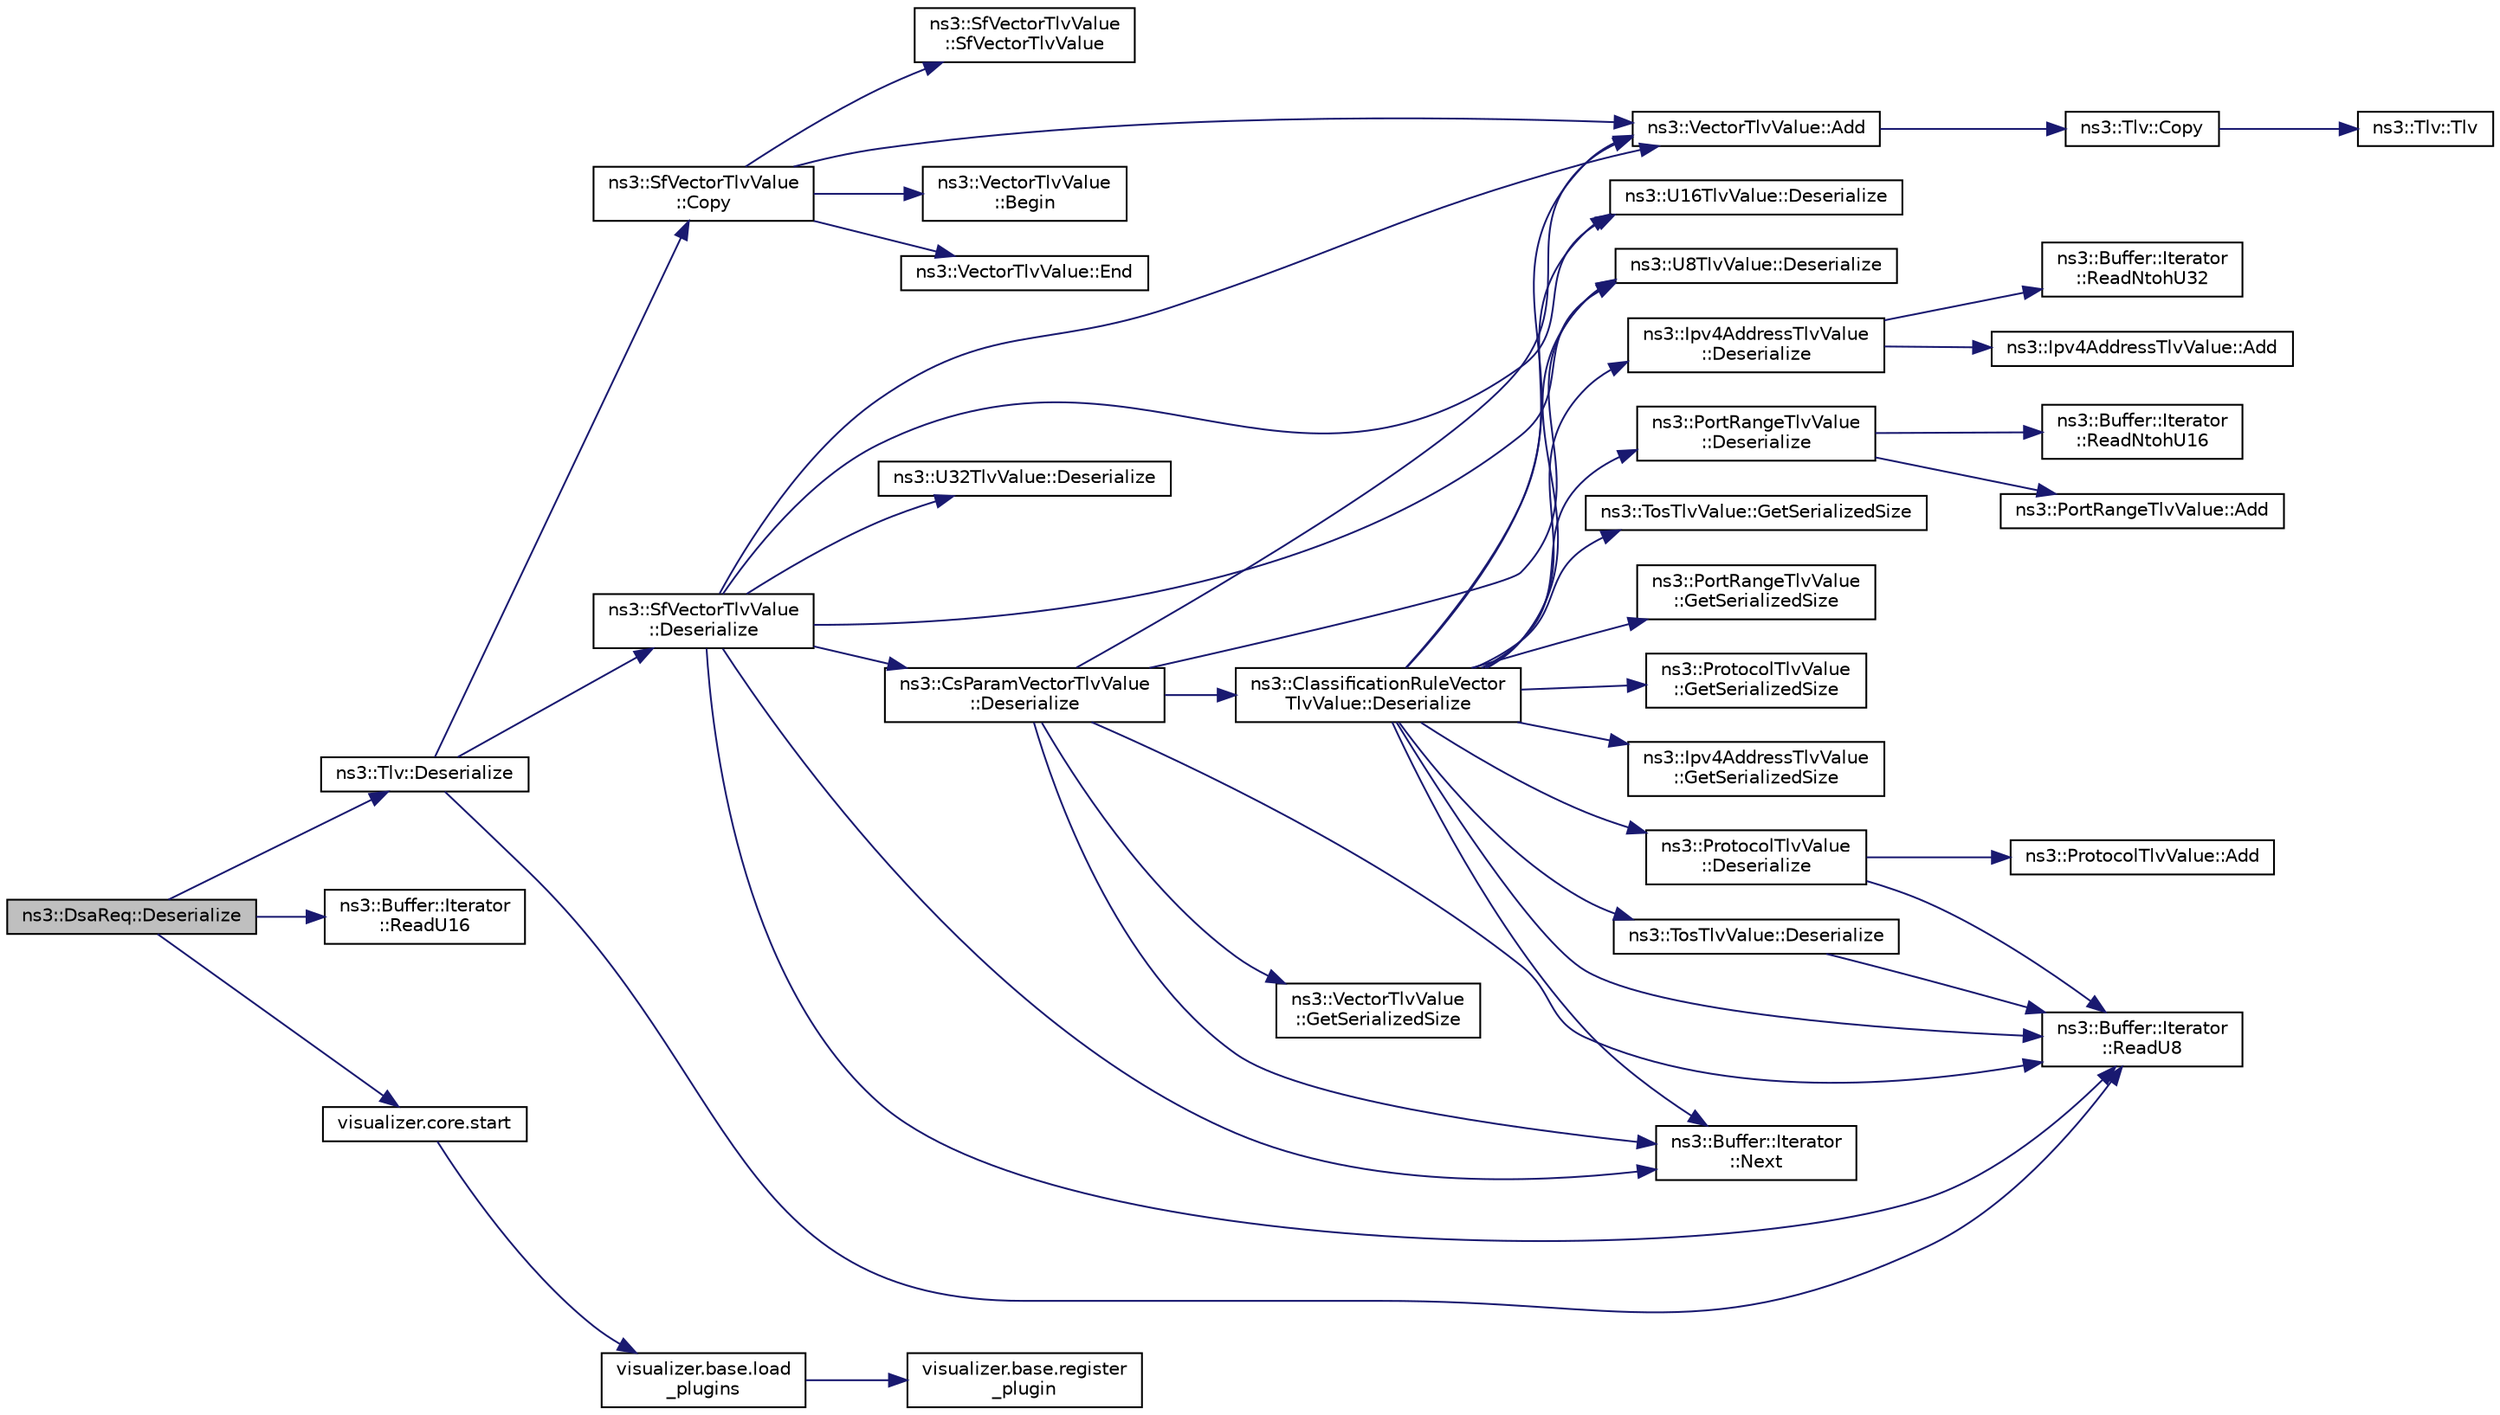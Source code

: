 digraph "ns3::DsaReq::Deserialize"
{
 // LATEX_PDF_SIZE
  edge [fontname="Helvetica",fontsize="10",labelfontname="Helvetica",labelfontsize="10"];
  node [fontname="Helvetica",fontsize="10",shape=record];
  rankdir="LR";
  Node1 [label="ns3::DsaReq::Deserialize",height=0.2,width=0.4,color="black", fillcolor="grey75", style="filled", fontcolor="black",tooltip=" "];
  Node1 -> Node2 [color="midnightblue",fontsize="10",style="solid",fontname="Helvetica"];
  Node2 [label="ns3::Tlv::Deserialize",height=0.2,width=0.4,color="black", fillcolor="white", style="filled",URL="$classns3_1_1_tlv.html#ab7f78a79bda165414feb774daf217fc2",tooltip=" "];
  Node2 -> Node3 [color="midnightblue",fontsize="10",style="solid",fontname="Helvetica"];
  Node3 [label="ns3::SfVectorTlvValue\l::Copy",height=0.2,width=0.4,color="black", fillcolor="white", style="filled",URL="$classns3_1_1_sf_vector_tlv_value.html#aa6740710018019c579df48494c5fa79d",tooltip="Copy."];
  Node3 -> Node4 [color="midnightblue",fontsize="10",style="solid",fontname="Helvetica"];
  Node4 [label="ns3::SfVectorTlvValue\l::SfVectorTlvValue",height=0.2,width=0.4,color="black", fillcolor="white", style="filled",URL="$classns3_1_1_sf_vector_tlv_value.html#a73f5035aee50b81fe463de2712f06f63",tooltip=" "];
  Node3 -> Node5 [color="midnightblue",fontsize="10",style="solid",fontname="Helvetica"];
  Node5 [label="ns3::VectorTlvValue::Add",height=0.2,width=0.4,color="black", fillcolor="white", style="filled",URL="$classns3_1_1_vector_tlv_value.html#a9a422b96698c94e7bb4705026e236f35",tooltip="Add a TLV."];
  Node5 -> Node6 [color="midnightblue",fontsize="10",style="solid",fontname="Helvetica"];
  Node6 [label="ns3::Tlv::Copy",height=0.2,width=0.4,color="black", fillcolor="white", style="filled",URL="$classns3_1_1_tlv.html#a6262c16e4a041376d0a528bf37d03315",tooltip="Copy TLV."];
  Node6 -> Node7 [color="midnightblue",fontsize="10",style="solid",fontname="Helvetica"];
  Node7 [label="ns3::Tlv::Tlv",height=0.2,width=0.4,color="black", fillcolor="white", style="filled",URL="$classns3_1_1_tlv.html#afcb108dfdebaf93fe0ab840f6cc34672",tooltip=" "];
  Node3 -> Node8 [color="midnightblue",fontsize="10",style="solid",fontname="Helvetica"];
  Node8 [label="ns3::VectorTlvValue\l::Begin",height=0.2,width=0.4,color="black", fillcolor="white", style="filled",URL="$classns3_1_1_vector_tlv_value.html#a8f3751b677503fe8f889b611a66cd3ed",tooltip="Begin iterator."];
  Node3 -> Node9 [color="midnightblue",fontsize="10",style="solid",fontname="Helvetica"];
  Node9 [label="ns3::VectorTlvValue::End",height=0.2,width=0.4,color="black", fillcolor="white", style="filled",URL="$classns3_1_1_vector_tlv_value.html#a8d921973150845e3049899ef8db930dc",tooltip="End iterator."];
  Node2 -> Node10 [color="midnightblue",fontsize="10",style="solid",fontname="Helvetica"];
  Node10 [label="ns3::SfVectorTlvValue\l::Deserialize",height=0.2,width=0.4,color="black", fillcolor="white", style="filled",URL="$classns3_1_1_sf_vector_tlv_value.html#afc34c4c61724940c485be32168137ac9",tooltip="Deserialize from a buffer."];
  Node10 -> Node5 [color="midnightblue",fontsize="10",style="solid",fontname="Helvetica"];
  Node10 -> Node11 [color="midnightblue",fontsize="10",style="solid",fontname="Helvetica"];
  Node11 [label="ns3::U8TlvValue::Deserialize",height=0.2,width=0.4,color="black", fillcolor="white", style="filled",URL="$classns3_1_1_u8_tlv_value.html#a24cd462e759d9384dfc50b595d8088bb",tooltip="Deserialize from a buffer."];
  Node10 -> Node12 [color="midnightblue",fontsize="10",style="solid",fontname="Helvetica"];
  Node12 [label="ns3::U16TlvValue::Deserialize",height=0.2,width=0.4,color="black", fillcolor="white", style="filled",URL="$classns3_1_1_u16_tlv_value.html#a21b9ccc54f83f70bdf6ce449c0a5f63b",tooltip="Deserialize from a buffer."];
  Node10 -> Node13 [color="midnightblue",fontsize="10",style="solid",fontname="Helvetica"];
  Node13 [label="ns3::U32TlvValue::Deserialize",height=0.2,width=0.4,color="black", fillcolor="white", style="filled",URL="$classns3_1_1_u32_tlv_value.html#a7313258a457a2c251fb91d70533b2433",tooltip="Deserialize from a buffer."];
  Node10 -> Node14 [color="midnightblue",fontsize="10",style="solid",fontname="Helvetica"];
  Node14 [label="ns3::CsParamVectorTlvValue\l::Deserialize",height=0.2,width=0.4,color="black", fillcolor="white", style="filled",URL="$classns3_1_1_cs_param_vector_tlv_value.html#aac92059eae88c45aa6753737e9e768b8",tooltip="Deserialize from a buffer."];
  Node14 -> Node5 [color="midnightblue",fontsize="10",style="solid",fontname="Helvetica"];
  Node14 -> Node11 [color="midnightblue",fontsize="10",style="solid",fontname="Helvetica"];
  Node14 -> Node15 [color="midnightblue",fontsize="10",style="solid",fontname="Helvetica"];
  Node15 [label="ns3::ClassificationRuleVector\lTlvValue::Deserialize",height=0.2,width=0.4,color="black", fillcolor="white", style="filled",URL="$classns3_1_1_classification_rule_vector_tlv_value.html#adb71f8c6a4456630500606bdacffd8c5",tooltip="Deserialize from a buffer."];
  Node15 -> Node5 [color="midnightblue",fontsize="10",style="solid",fontname="Helvetica"];
  Node15 -> Node11 [color="midnightblue",fontsize="10",style="solid",fontname="Helvetica"];
  Node15 -> Node12 [color="midnightblue",fontsize="10",style="solid",fontname="Helvetica"];
  Node15 -> Node16 [color="midnightblue",fontsize="10",style="solid",fontname="Helvetica"];
  Node16 [label="ns3::TosTlvValue::Deserialize",height=0.2,width=0.4,color="black", fillcolor="white", style="filled",URL="$classns3_1_1_tos_tlv_value.html#a3db79b485d75c9260e014e77638bff5b",tooltip="Deserialize from a buffer."];
  Node16 -> Node17 [color="midnightblue",fontsize="10",style="solid",fontname="Helvetica"];
  Node17 [label="ns3::Buffer::Iterator\l::ReadU8",height=0.2,width=0.4,color="black", fillcolor="white", style="filled",URL="$classns3_1_1_buffer_1_1_iterator.html#a7d7d5299e27ecf41aef37e315984ad5a",tooltip=" "];
  Node15 -> Node18 [color="midnightblue",fontsize="10",style="solid",fontname="Helvetica"];
  Node18 [label="ns3::PortRangeTlvValue\l::Deserialize",height=0.2,width=0.4,color="black", fillcolor="white", style="filled",URL="$classns3_1_1_port_range_tlv_value.html#a344115631756605d834928795a30439c",tooltip="Deserialize from a buffer."];
  Node18 -> Node19 [color="midnightblue",fontsize="10",style="solid",fontname="Helvetica"];
  Node19 [label="ns3::PortRangeTlvValue::Add",height=0.2,width=0.4,color="black", fillcolor="white", style="filled",URL="$classns3_1_1_port_range_tlv_value.html#ac78b2513ddfc9a1fbdf62d9e836b68a5",tooltip="Add a range."];
  Node18 -> Node20 [color="midnightblue",fontsize="10",style="solid",fontname="Helvetica"];
  Node20 [label="ns3::Buffer::Iterator\l::ReadNtohU16",height=0.2,width=0.4,color="black", fillcolor="white", style="filled",URL="$classns3_1_1_buffer_1_1_iterator.html#a14d63ac76497032a473d99cc8458608e",tooltip=" "];
  Node15 -> Node21 [color="midnightblue",fontsize="10",style="solid",fontname="Helvetica"];
  Node21 [label="ns3::ProtocolTlvValue\l::Deserialize",height=0.2,width=0.4,color="black", fillcolor="white", style="filled",URL="$classns3_1_1_protocol_tlv_value.html#a1d1406c103f54e05e6cc42d82c3dab28",tooltip="Deserialize from a buffer."];
  Node21 -> Node22 [color="midnightblue",fontsize="10",style="solid",fontname="Helvetica"];
  Node22 [label="ns3::ProtocolTlvValue::Add",height=0.2,width=0.4,color="black", fillcolor="white", style="filled",URL="$classns3_1_1_protocol_tlv_value.html#a1c3ce061a89e07367671f56abd6d457e",tooltip="Add protocol number."];
  Node21 -> Node17 [color="midnightblue",fontsize="10",style="solid",fontname="Helvetica"];
  Node15 -> Node23 [color="midnightblue",fontsize="10",style="solid",fontname="Helvetica"];
  Node23 [label="ns3::Ipv4AddressTlvValue\l::Deserialize",height=0.2,width=0.4,color="black", fillcolor="white", style="filled",URL="$classns3_1_1_ipv4_address_tlv_value.html#a35e898da16a8767511dc69bad82b7ba9",tooltip="Deserialize from a buffer."];
  Node23 -> Node24 [color="midnightblue",fontsize="10",style="solid",fontname="Helvetica"];
  Node24 [label="ns3::Ipv4AddressTlvValue::Add",height=0.2,width=0.4,color="black", fillcolor="white", style="filled",URL="$classns3_1_1_ipv4_address_tlv_value.html#a9943692fbefad5d0419e0820681bba46",tooltip="Add IPv4 address and mask."];
  Node23 -> Node25 [color="midnightblue",fontsize="10",style="solid",fontname="Helvetica"];
  Node25 [label="ns3::Buffer::Iterator\l::ReadNtohU32",height=0.2,width=0.4,color="black", fillcolor="white", style="filled",URL="$classns3_1_1_buffer_1_1_iterator.html#af6873e0c53e5338902802dedff2159d1",tooltip=" "];
  Node15 -> Node26 [color="midnightblue",fontsize="10",style="solid",fontname="Helvetica"];
  Node26 [label="ns3::TosTlvValue::GetSerializedSize",height=0.2,width=0.4,color="black", fillcolor="white", style="filled",URL="$classns3_1_1_tos_tlv_value.html#a4383766f8b1d621db5d66e2e0c119dec",tooltip="Get serialized size in bytes."];
  Node15 -> Node27 [color="midnightblue",fontsize="10",style="solid",fontname="Helvetica"];
  Node27 [label="ns3::PortRangeTlvValue\l::GetSerializedSize",height=0.2,width=0.4,color="black", fillcolor="white", style="filled",URL="$classns3_1_1_port_range_tlv_value.html#a31127e36f00dc5ede5b259b266ae31e9",tooltip="Get serialized size in bytes."];
  Node15 -> Node28 [color="midnightblue",fontsize="10",style="solid",fontname="Helvetica"];
  Node28 [label="ns3::ProtocolTlvValue\l::GetSerializedSize",height=0.2,width=0.4,color="black", fillcolor="white", style="filled",URL="$classns3_1_1_protocol_tlv_value.html#a7a1706beb9c53d84391af4ff6325b334",tooltip="Get serialized size in bytes."];
  Node15 -> Node29 [color="midnightblue",fontsize="10",style="solid",fontname="Helvetica"];
  Node29 [label="ns3::Ipv4AddressTlvValue\l::GetSerializedSize",height=0.2,width=0.4,color="black", fillcolor="white", style="filled",URL="$classns3_1_1_ipv4_address_tlv_value.html#a36c2901905f108fd064523ec8ec3adc5",tooltip="Get serialized size in bytes."];
  Node15 -> Node30 [color="midnightblue",fontsize="10",style="solid",fontname="Helvetica"];
  Node30 [label="ns3::Buffer::Iterator\l::Next",height=0.2,width=0.4,color="black", fillcolor="white", style="filled",URL="$classns3_1_1_buffer_1_1_iterator.html#a5eaa564bdc98d063b7e94b1768aeed6b",tooltip="go forward by one byte"];
  Node15 -> Node17 [color="midnightblue",fontsize="10",style="solid",fontname="Helvetica"];
  Node14 -> Node31 [color="midnightblue",fontsize="10",style="solid",fontname="Helvetica"];
  Node31 [label="ns3::VectorTlvValue\l::GetSerializedSize",height=0.2,width=0.4,color="black", fillcolor="white", style="filled",URL="$classns3_1_1_vector_tlv_value.html#ae2d0d01923bcb91871ecab2e764230db",tooltip="Get serialized size in bytes."];
  Node14 -> Node30 [color="midnightblue",fontsize="10",style="solid",fontname="Helvetica"];
  Node14 -> Node17 [color="midnightblue",fontsize="10",style="solid",fontname="Helvetica"];
  Node10 -> Node30 [color="midnightblue",fontsize="10",style="solid",fontname="Helvetica"];
  Node10 -> Node17 [color="midnightblue",fontsize="10",style="solid",fontname="Helvetica"];
  Node2 -> Node17 [color="midnightblue",fontsize="10",style="solid",fontname="Helvetica"];
  Node1 -> Node32 [color="midnightblue",fontsize="10",style="solid",fontname="Helvetica"];
  Node32 [label="ns3::Buffer::Iterator\l::ReadU16",height=0.2,width=0.4,color="black", fillcolor="white", style="filled",URL="$classns3_1_1_buffer_1_1_iterator.html#a73b0df87d8f3ca52c6c87898d420da13",tooltip=" "];
  Node1 -> Node33 [color="midnightblue",fontsize="10",style="solid",fontname="Helvetica"];
  Node33 [label="visualizer.core.start",height=0.2,width=0.4,color="black", fillcolor="white", style="filled",URL="$namespacevisualizer_1_1core.html#a2a35e5d8a34af358b508dac8635754e0",tooltip=" "];
  Node33 -> Node34 [color="midnightblue",fontsize="10",style="solid",fontname="Helvetica"];
  Node34 [label="visualizer.base.load\l_plugins",height=0.2,width=0.4,color="black", fillcolor="white", style="filled",URL="$namespacevisualizer_1_1base.html#ad171497a5ff1afe0a73bedaebf35448f",tooltip=" "];
  Node34 -> Node35 [color="midnightblue",fontsize="10",style="solid",fontname="Helvetica"];
  Node35 [label="visualizer.base.register\l_plugin",height=0.2,width=0.4,color="black", fillcolor="white", style="filled",URL="$namespacevisualizer_1_1base.html#a6b0ffcff1e17ec4027496f50177e5b9e",tooltip=" "];
}
